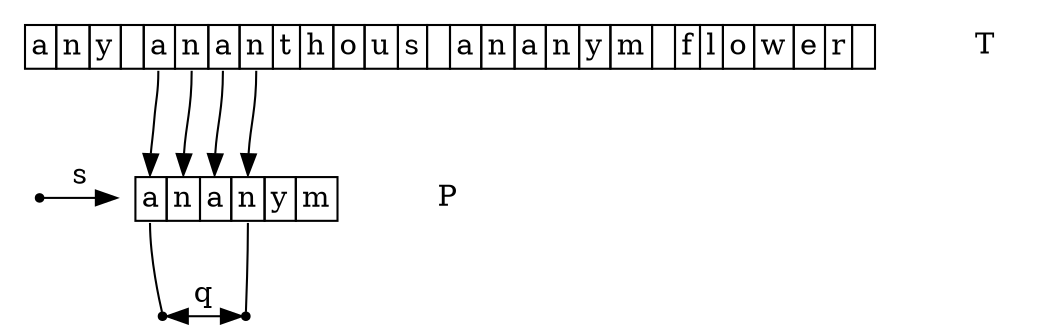 digraph G{
	margin="0"
	node[shape=box]
    hdp[shape=point];
    w[shape=plaintext, label=<<table BORDER="0" CELLBORDER="1" CELLSPACING="0">
      <tr><td port="h">a</td><td>n</td><td>y</td><td> </td>
      <td port="1">a</td><td port="2">n</td><td port="3">a</td><td port="4">n</td><td>t</td><td>h</td><td>o</td><td>u</td><td>s</td><td> </td>
      <td>a</td><td>n</td><td>a</td><td>n</td><td>y</td><td>m</td><td> </td>
      <td>f</td><td>l</td><td>o</td><td>w</td><td>e</td><td>r</td><td> </td>
      </tr></table>>];
      //"<h> a|n|y| |<1> a|<2> n|<3> a| <4> n|t|h|o|u|s| |a|n|a|n|y|m| |f|l|o|w|e|r"];
    T[shape=plaintext];
    p[shape=plaintext, label=<<table BORDER="0" CELLBORDER="1" CELLSPACING="0">
      <tr><td port="1">a</td><td port="2">n</td><td port="3">a</td><td port="4">n</td><td>y</td><td>m</td>
      </tr></table>>];
      //label="<1> a|<2> n|<3> a|<4> n|y|m"];
    P[shape=plaintext];
    lp[shape=point];
    rp[shape=point];
    w:h->hdp[style=invis];
    w:1->p:1;
    w:2->p:2;
    w:3->p:3;
    w:4->p:4;
    {rank=same w T}
    {rank=same hdp p P}
    {rank=same lp rp}
    hdp->p[label="s"];
    lp->rp[dir=both, label="q"];
    p:1->lp[dir=none];
    p:4->rp[dir=none];
}

